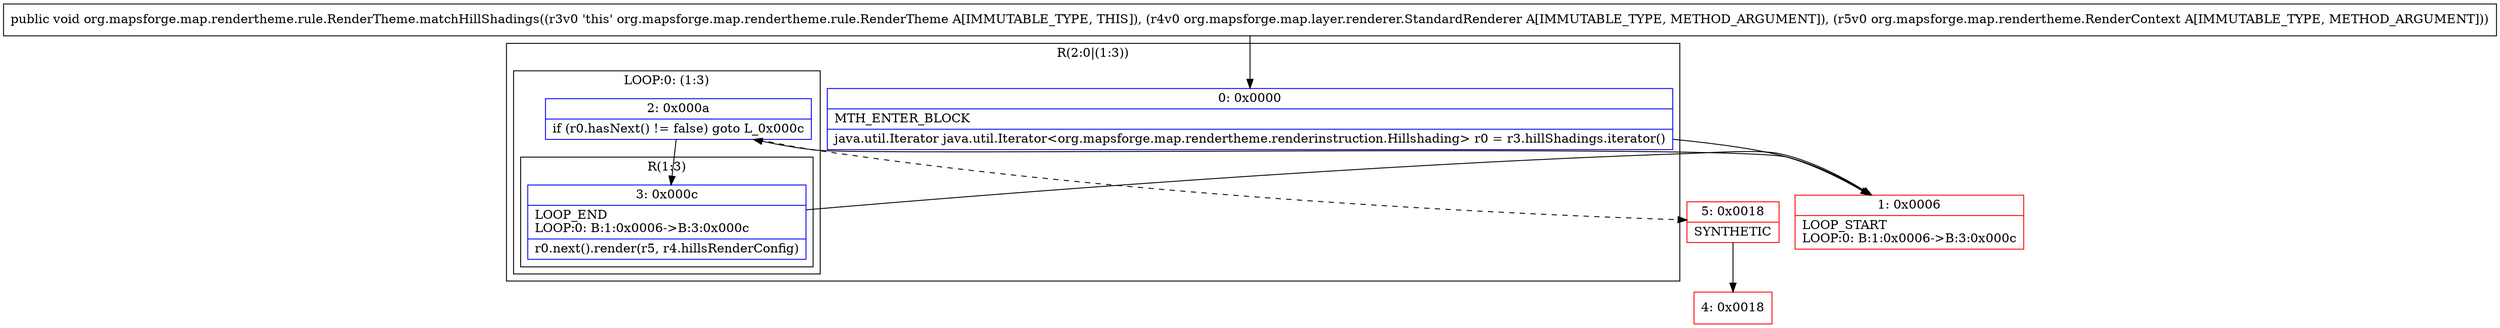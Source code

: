 digraph "CFG fororg.mapsforge.map.rendertheme.rule.RenderTheme.matchHillShadings(Lorg\/mapsforge\/map\/layer\/renderer\/StandardRenderer;Lorg\/mapsforge\/map\/rendertheme\/RenderContext;)V" {
subgraph cluster_Region_1525848778 {
label = "R(2:0|(1:3))";
node [shape=record,color=blue];
Node_0 [shape=record,label="{0\:\ 0x0000|MTH_ENTER_BLOCK\l|java.util.Iterator java.util.Iterator\<org.mapsforge.map.rendertheme.renderinstruction.Hillshading\> r0 = r3.hillShadings.iterator()\l}"];
subgraph cluster_LoopRegion_1381120333 {
label = "LOOP:0: (1:3)";
node [shape=record,color=blue];
Node_2 [shape=record,label="{2\:\ 0x000a|if (r0.hasNext() != false) goto L_0x000c\l}"];
subgraph cluster_Region_1387459796 {
label = "R(1:3)";
node [shape=record,color=blue];
Node_3 [shape=record,label="{3\:\ 0x000c|LOOP_END\lLOOP:0: B:1:0x0006\-\>B:3:0x000c\l|r0.next().render(r5, r4.hillsRenderConfig)\l}"];
}
}
}
Node_1 [shape=record,color=red,label="{1\:\ 0x0006|LOOP_START\lLOOP:0: B:1:0x0006\-\>B:3:0x000c\l}"];
Node_4 [shape=record,color=red,label="{4\:\ 0x0018}"];
Node_5 [shape=record,color=red,label="{5\:\ 0x0018|SYNTHETIC\l}"];
MethodNode[shape=record,label="{public void org.mapsforge.map.rendertheme.rule.RenderTheme.matchHillShadings((r3v0 'this' org.mapsforge.map.rendertheme.rule.RenderTheme A[IMMUTABLE_TYPE, THIS]), (r4v0 org.mapsforge.map.layer.renderer.StandardRenderer A[IMMUTABLE_TYPE, METHOD_ARGUMENT]), (r5v0 org.mapsforge.map.rendertheme.RenderContext A[IMMUTABLE_TYPE, METHOD_ARGUMENT])) }"];
MethodNode -> Node_0;
Node_0 -> Node_1;
Node_2 -> Node_3;
Node_2 -> Node_5[style=dashed];
Node_3 -> Node_1;
Node_1 -> Node_2;
Node_5 -> Node_4;
}

